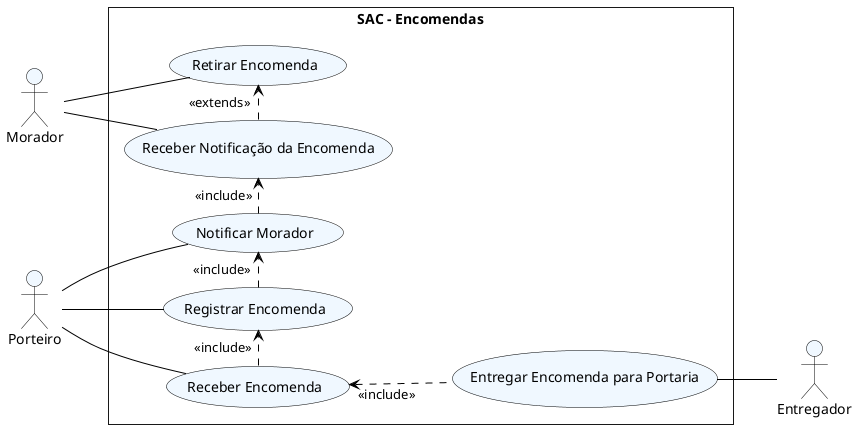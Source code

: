 @startuml DiagramaTrabalho
skinparam style strictuml
skinparam ActorBackgroundColor aliceblue
skinparam ActorBorderColor black
skinparam BackgroundColor white
skinparam UsecaseBackgroundColor aliceblue
skinparam UsecaseBorderColor black
skinparam ArrowColor black
left to right direction 
actor Morador 
actor Porteiro 
actor Entregador 
rectangle "SAC - Encomendas" as SAC {

    usecase "Receber Notificação da Encomenda" as Status
    usecase "Entregar Encomenda para Portaria" as Entraga
    usecase "Notificar Morador" as Notificar
    usecase "Receber Encomenda" as Receber
    usecase "Registrar Encomenda" as Registrar
    usecase "Retirar Encomenda" as Retirar


    :Entregador: -up- (Entraga)
    (Entraga) .up.> "<<include>>"(Receber)
    :Porteiro: --  (Receber)
    (Receber) .> "<<include>>"(Registrar)
    :Porteiro: -- (Notificar)
    Porteiro -down- Registrar
    Registrar .> "<<include>>" Notificar
    Notificar .> "<<include>>"(Status)
    Status .> "<<extends>>"Retirar


    :Morador: -- Retirar
    Morador -- Status

}

@enduml